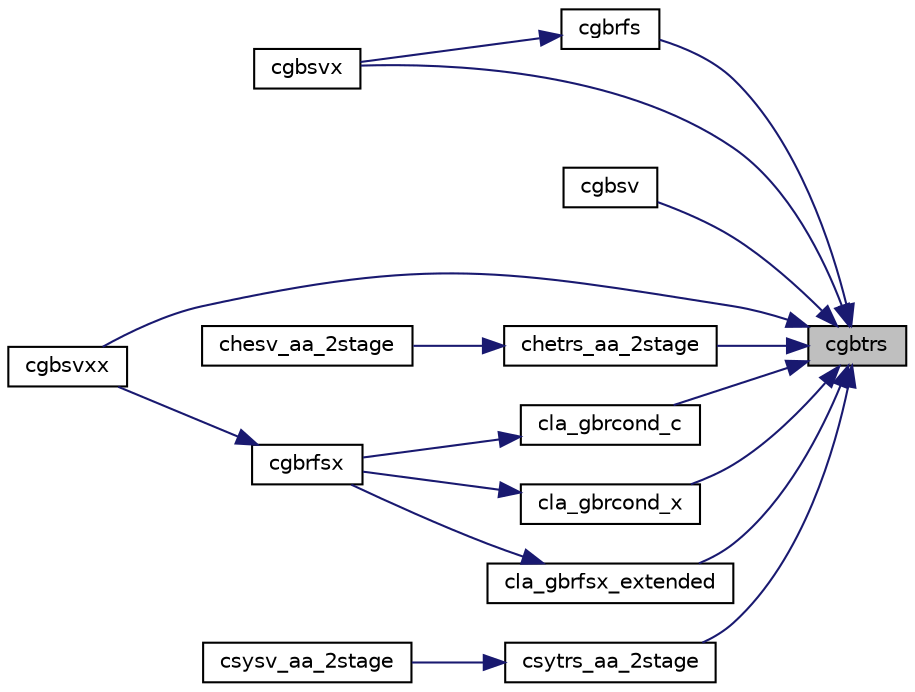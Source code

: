 digraph "cgbtrs"
{
 // LATEX_PDF_SIZE
  edge [fontname="Helvetica",fontsize="10",labelfontname="Helvetica",labelfontsize="10"];
  node [fontname="Helvetica",fontsize="10",shape=record];
  rankdir="RL";
  Node1 [label="cgbtrs",height=0.2,width=0.4,color="black", fillcolor="grey75", style="filled", fontcolor="black",tooltip="CGBTRS"];
  Node1 -> Node2 [dir="back",color="midnightblue",fontsize="10",style="solid",fontname="Helvetica"];
  Node2 [label="cgbrfs",height=0.2,width=0.4,color="black", fillcolor="white", style="filled",URL="$cgbrfs_8f.html#adb939f63e9827089f6cf8e64d9f88af7",tooltip="CGBRFS"];
  Node2 -> Node3 [dir="back",color="midnightblue",fontsize="10",style="solid",fontname="Helvetica"];
  Node3 [label="cgbsvx",height=0.2,width=0.4,color="black", fillcolor="white", style="filled",URL="$cgbsvx_8f.html#a887b8e19c54f73b82637b3c2d0b5a178",tooltip="CGBSVX computes the solution to system of linear equations A * X = B for GB matrices"];
  Node1 -> Node4 [dir="back",color="midnightblue",fontsize="10",style="solid",fontname="Helvetica"];
  Node4 [label="cgbsv",height=0.2,width=0.4,color="black", fillcolor="white", style="filled",URL="$cgbsv_8f.html#a9b44557f795536a0e2c2949b894022f7",tooltip="CGBSV computes the solution to system of linear equations A * X = B for GB matrices (simple driver)"];
  Node1 -> Node3 [dir="back",color="midnightblue",fontsize="10",style="solid",fontname="Helvetica"];
  Node1 -> Node5 [dir="back",color="midnightblue",fontsize="10",style="solid",fontname="Helvetica"];
  Node5 [label="cgbsvxx",height=0.2,width=0.4,color="black", fillcolor="white", style="filled",URL="$cgbsvxx_8f.html#a366c297439ac18cfefeb91629d44f2cb",tooltip="CGBSVXX computes the solution to system of linear equations A * X = B for GB matrices"];
  Node1 -> Node6 [dir="back",color="midnightblue",fontsize="10",style="solid",fontname="Helvetica"];
  Node6 [label="chetrs_aa_2stage",height=0.2,width=0.4,color="black", fillcolor="white", style="filled",URL="$chetrs__aa__2stage_8f.html#ad484921e85594add6d0df79cced0a0d4",tooltip="CHETRS_AA_2STAGE"];
  Node6 -> Node7 [dir="back",color="midnightblue",fontsize="10",style="solid",fontname="Helvetica"];
  Node7 [label="chesv_aa_2stage",height=0.2,width=0.4,color="black", fillcolor="white", style="filled",URL="$chesv__aa__2stage_8f.html#abb66fb23be3a7311b71271a2717b35eb",tooltip="CHESV_AA_2STAGE computes the solution to system of linear equations A * X = B for HE matrices"];
  Node1 -> Node8 [dir="back",color="midnightblue",fontsize="10",style="solid",fontname="Helvetica"];
  Node8 [label="cla_gbrcond_c",height=0.2,width=0.4,color="black", fillcolor="white", style="filled",URL="$cla__gbrcond__c_8f.html#ae7901c9eb2d9cac0f012a12a20d56956",tooltip="CLA_GBRCOND_C computes the infinity norm condition number of op(A)*inv(diag(c)) for general banded ma..."];
  Node8 -> Node9 [dir="back",color="midnightblue",fontsize="10",style="solid",fontname="Helvetica"];
  Node9 [label="cgbrfsx",height=0.2,width=0.4,color="black", fillcolor="white", style="filled",URL="$cgbrfsx_8f.html#af9b3139572990172c3ff37bd77d1486c",tooltip="CGBRFSX"];
  Node9 -> Node5 [dir="back",color="midnightblue",fontsize="10",style="solid",fontname="Helvetica"];
  Node1 -> Node10 [dir="back",color="midnightblue",fontsize="10",style="solid",fontname="Helvetica"];
  Node10 [label="cla_gbrcond_x",height=0.2,width=0.4,color="black", fillcolor="white", style="filled",URL="$cla__gbrcond__x_8f.html#adb609bd9007944665792e03ef4bf3ae9",tooltip="CLA_GBRCOND_X computes the infinity norm condition number of op(A)*diag(x) for general banded matrice..."];
  Node10 -> Node9 [dir="back",color="midnightblue",fontsize="10",style="solid",fontname="Helvetica"];
  Node1 -> Node11 [dir="back",color="midnightblue",fontsize="10",style="solid",fontname="Helvetica"];
  Node11 [label="cla_gbrfsx_extended",height=0.2,width=0.4,color="black", fillcolor="white", style="filled",URL="$cla__gbrfsx__extended_8f.html#a1314a81da92808c2c3f568f64a99697d",tooltip="CLA_GBRFSX_EXTENDED improves the computed solution to a system of linear equations for general banded..."];
  Node11 -> Node9 [dir="back",color="midnightblue",fontsize="10",style="solid",fontname="Helvetica"];
  Node1 -> Node12 [dir="back",color="midnightblue",fontsize="10",style="solid",fontname="Helvetica"];
  Node12 [label="csytrs_aa_2stage",height=0.2,width=0.4,color="black", fillcolor="white", style="filled",URL="$csytrs__aa__2stage_8f.html#af114d2ed6bf289689ae829559cb7c1e2",tooltip="CSYTRS_AA_2STAGE"];
  Node12 -> Node13 [dir="back",color="midnightblue",fontsize="10",style="solid",fontname="Helvetica"];
  Node13 [label="csysv_aa_2stage",height=0.2,width=0.4,color="black", fillcolor="white", style="filled",URL="$csysv__aa__2stage_8f.html#a30ffaa7302b864fdaeaf2fafe4f448b0",tooltip="CSYSV_AA_2STAGE computes the solution to system of linear equations A * X = B for SY matrices"];
}
